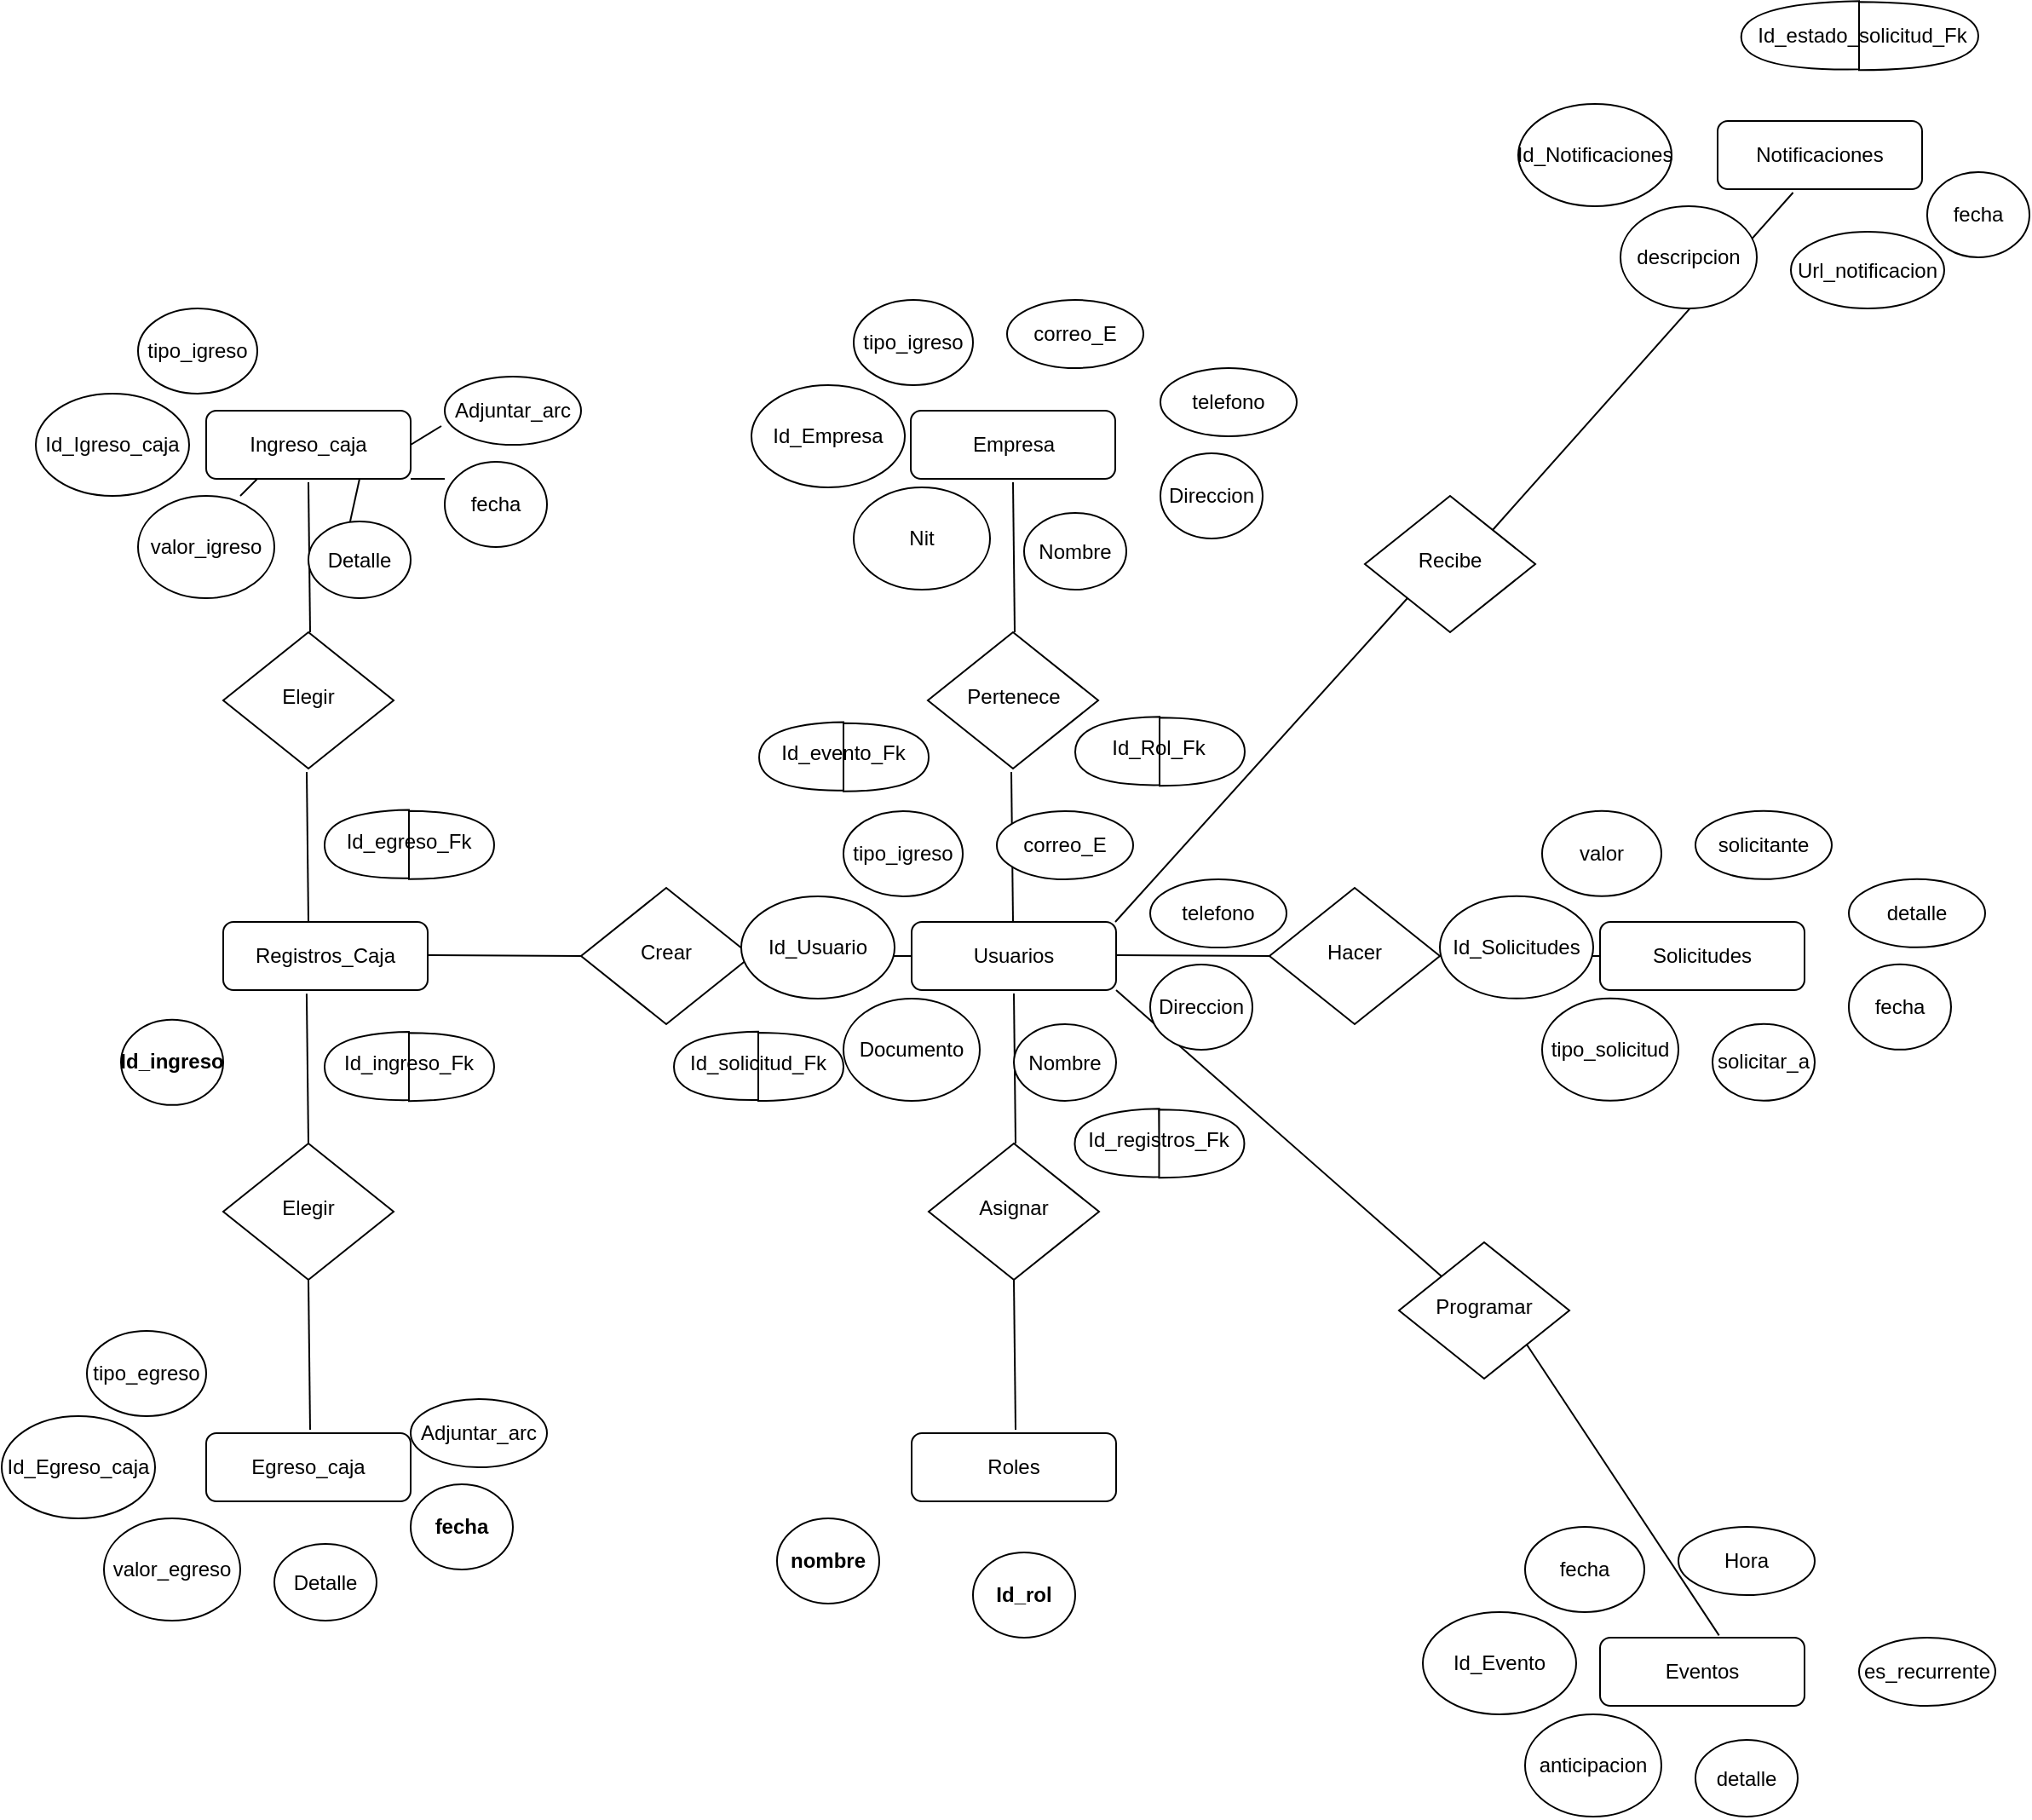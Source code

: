 <mxfile version="21.6.8" type="device">
  <diagram id="C5RBs43oDa-KdzZeNtuy" name="Page-1">
    <mxGraphModel dx="2514" dy="2089" grid="1" gridSize="10" guides="1" tooltips="1" connect="1" arrows="1" fold="1" page="1" pageScale="1" pageWidth="827" pageHeight="1169" math="0" shadow="0">
      <root>
        <mxCell id="WIyWlLk6GJQsqaUBKTNV-0" />
        <mxCell id="WIyWlLk6GJQsqaUBKTNV-1" parent="WIyWlLk6GJQsqaUBKTNV-0" />
        <mxCell id="WIyWlLk6GJQsqaUBKTNV-6" value="Crear" style="rhombus;whiteSpace=wrap;html=1;shadow=0;fontFamily=Helvetica;fontSize=12;align=center;strokeWidth=1;spacing=6;spacingTop=-4;" parent="WIyWlLk6GJQsqaUBKTNV-1" vertex="1">
          <mxGeometry x="160" y="190" width="100" height="80" as="geometry" />
        </mxCell>
        <mxCell id="WIyWlLk6GJQsqaUBKTNV-11" value="Usuarios" style="rounded=1;whiteSpace=wrap;html=1;fontSize=12;glass=0;strokeWidth=1;shadow=0;" parent="WIyWlLk6GJQsqaUBKTNV-1" vertex="1">
          <mxGeometry x="354" y="210" width="120" height="40" as="geometry" />
        </mxCell>
        <mxCell id="hKvbF2lr2sX63TXNmMgr-0" value="Registros_Caja" style="rounded=1;whiteSpace=wrap;html=1;fontSize=12;glass=0;strokeWidth=1;shadow=0;" parent="WIyWlLk6GJQsqaUBKTNV-1" vertex="1">
          <mxGeometry x="-50" y="210" width="120" height="40" as="geometry" />
        </mxCell>
        <mxCell id="hKvbF2lr2sX63TXNmMgr-1" value="" style="endArrow=none;html=1;rounded=0;exitX=1;exitY=0.5;exitDx=0;exitDy=0;" parent="WIyWlLk6GJQsqaUBKTNV-1" source="WIyWlLk6GJQsqaUBKTNV-6" edge="1">
          <mxGeometry width="50" height="50" relative="1" as="geometry">
            <mxPoint x="304" y="280" as="sourcePoint" />
            <mxPoint x="354" y="230" as="targetPoint" />
          </mxGeometry>
        </mxCell>
        <mxCell id="hKvbF2lr2sX63TXNmMgr-2" value="" style="endArrow=none;html=1;rounded=0;exitX=1;exitY=0.5;exitDx=0;exitDy=0;entryX=0;entryY=0.5;entryDx=0;entryDy=0;" parent="WIyWlLk6GJQsqaUBKTNV-1" target="WIyWlLk6GJQsqaUBKTNV-6" edge="1">
          <mxGeometry width="50" height="50" relative="1" as="geometry">
            <mxPoint x="70" y="229.5" as="sourcePoint" />
            <mxPoint x="164" y="229.5" as="targetPoint" />
          </mxGeometry>
        </mxCell>
        <mxCell id="hKvbF2lr2sX63TXNmMgr-3" value="Elegir" style="rhombus;whiteSpace=wrap;html=1;shadow=0;fontFamily=Helvetica;fontSize=12;align=center;strokeWidth=1;spacing=6;spacingTop=-4;" parent="WIyWlLk6GJQsqaUBKTNV-1" vertex="1">
          <mxGeometry x="-50" y="340" width="100" height="80" as="geometry" />
        </mxCell>
        <mxCell id="hKvbF2lr2sX63TXNmMgr-4" value="" style="endArrow=none;html=1;rounded=0;entryX=0.408;entryY=1.053;entryDx=0;entryDy=0;entryPerimeter=0;" parent="WIyWlLk6GJQsqaUBKTNV-1" target="hKvbF2lr2sX63TXNmMgr-0" edge="1">
          <mxGeometry width="50" height="50" relative="1" as="geometry">
            <mxPoint y="340" as="sourcePoint" />
            <mxPoint x="50" y="290" as="targetPoint" />
          </mxGeometry>
        </mxCell>
        <mxCell id="hKvbF2lr2sX63TXNmMgr-5" value="" style="endArrow=none;html=1;rounded=0;entryX=0.408;entryY=1.053;entryDx=0;entryDy=0;entryPerimeter=0;" parent="WIyWlLk6GJQsqaUBKTNV-1" edge="1">
          <mxGeometry width="50" height="50" relative="1" as="geometry">
            <mxPoint x="1" y="508" as="sourcePoint" />
            <mxPoint y="420" as="targetPoint" />
          </mxGeometry>
        </mxCell>
        <mxCell id="hKvbF2lr2sX63TXNmMgr-6" value="Egreso_caja" style="rounded=1;whiteSpace=wrap;html=1;fontSize=12;glass=0;strokeWidth=1;shadow=0;" parent="WIyWlLk6GJQsqaUBKTNV-1" vertex="1">
          <mxGeometry x="-60" y="510" width="120" height="40" as="geometry" />
        </mxCell>
        <mxCell id="hKvbF2lr2sX63TXNmMgr-7" value="" style="endArrow=none;html=1;rounded=0;entryX=0.408;entryY=1.053;entryDx=0;entryDy=0;entryPerimeter=0;" parent="WIyWlLk6GJQsqaUBKTNV-1" edge="1">
          <mxGeometry width="50" height="50" relative="1" as="geometry">
            <mxPoint y="210" as="sourcePoint" />
            <mxPoint x="-1" y="122" as="targetPoint" />
          </mxGeometry>
        </mxCell>
        <mxCell id="hKvbF2lr2sX63TXNmMgr-8" value="Elegir" style="rhombus;whiteSpace=wrap;html=1;shadow=0;fontFamily=Helvetica;fontSize=12;align=center;strokeWidth=1;spacing=6;spacingTop=-4;" parent="WIyWlLk6GJQsqaUBKTNV-1" vertex="1">
          <mxGeometry x="-50" y="40" width="100" height="80" as="geometry" />
        </mxCell>
        <mxCell id="hKvbF2lr2sX63TXNmMgr-9" value="Ingreso_caja" style="rounded=1;whiteSpace=wrap;html=1;fontSize=12;glass=0;strokeWidth=1;shadow=0;" parent="WIyWlLk6GJQsqaUBKTNV-1" vertex="1">
          <mxGeometry x="-60" y="-90" width="120" height="40" as="geometry" />
        </mxCell>
        <mxCell id="hKvbF2lr2sX63TXNmMgr-10" value="" style="endArrow=none;html=1;rounded=0;entryX=0.408;entryY=1.053;entryDx=0;entryDy=0;entryPerimeter=0;" parent="WIyWlLk6GJQsqaUBKTNV-1" edge="1">
          <mxGeometry width="50" height="50" relative="1" as="geometry">
            <mxPoint x="1" y="40" as="sourcePoint" />
            <mxPoint y="-48" as="targetPoint" />
          </mxGeometry>
        </mxCell>
        <mxCell id="hKvbF2lr2sX63TXNmMgr-11" value="Asignar" style="rhombus;whiteSpace=wrap;html=1;shadow=0;fontFamily=Helvetica;fontSize=12;align=center;strokeWidth=1;spacing=6;spacingTop=-4;" parent="WIyWlLk6GJQsqaUBKTNV-1" vertex="1">
          <mxGeometry x="364" y="340" width="100" height="80" as="geometry" />
        </mxCell>
        <mxCell id="hKvbF2lr2sX63TXNmMgr-12" value="" style="endArrow=none;html=1;rounded=0;entryX=0.408;entryY=1.053;entryDx=0;entryDy=0;entryPerimeter=0;" parent="WIyWlLk6GJQsqaUBKTNV-1" edge="1">
          <mxGeometry width="50" height="50" relative="1" as="geometry">
            <mxPoint x="415" y="340" as="sourcePoint" />
            <mxPoint x="414" y="252" as="targetPoint" />
          </mxGeometry>
        </mxCell>
        <mxCell id="hKvbF2lr2sX63TXNmMgr-13" value="" style="endArrow=none;html=1;rounded=0;entryX=0.408;entryY=1.053;entryDx=0;entryDy=0;entryPerimeter=0;" parent="WIyWlLk6GJQsqaUBKTNV-1" edge="1">
          <mxGeometry width="50" height="50" relative="1" as="geometry">
            <mxPoint x="415" y="508" as="sourcePoint" />
            <mxPoint x="414" y="420" as="targetPoint" />
          </mxGeometry>
        </mxCell>
        <mxCell id="hKvbF2lr2sX63TXNmMgr-14" value="Roles" style="rounded=1;whiteSpace=wrap;html=1;fontSize=12;glass=0;strokeWidth=1;shadow=0;" parent="WIyWlLk6GJQsqaUBKTNV-1" vertex="1">
          <mxGeometry x="354" y="510" width="120" height="40" as="geometry" />
        </mxCell>
        <mxCell id="hKvbF2lr2sX63TXNmMgr-15" value="Hacer" style="rhombus;whiteSpace=wrap;html=1;shadow=0;fontFamily=Helvetica;fontSize=12;align=center;strokeWidth=1;spacing=6;spacingTop=-4;" parent="WIyWlLk6GJQsqaUBKTNV-1" vertex="1">
          <mxGeometry x="564" y="190" width="100" height="80" as="geometry" />
        </mxCell>
        <mxCell id="hKvbF2lr2sX63TXNmMgr-16" value="" style="endArrow=none;html=1;rounded=0;exitX=1;exitY=0.5;exitDx=0;exitDy=0;entryX=0;entryY=0.5;entryDx=0;entryDy=0;" parent="WIyWlLk6GJQsqaUBKTNV-1" target="hKvbF2lr2sX63TXNmMgr-15" edge="1">
          <mxGeometry width="50" height="50" relative="1" as="geometry">
            <mxPoint x="474" y="229.5" as="sourcePoint" />
            <mxPoint x="568" y="229.5" as="targetPoint" />
          </mxGeometry>
        </mxCell>
        <mxCell id="hKvbF2lr2sX63TXNmMgr-17" value="Solicitudes" style="rounded=1;whiteSpace=wrap;html=1;fontSize=12;glass=0;strokeWidth=1;shadow=0;" parent="WIyWlLk6GJQsqaUBKTNV-1" vertex="1">
          <mxGeometry x="758" y="210" width="120" height="40" as="geometry" />
        </mxCell>
        <mxCell id="hKvbF2lr2sX63TXNmMgr-18" value="" style="endArrow=none;html=1;rounded=0;exitX=1;exitY=0.5;exitDx=0;exitDy=0;" parent="WIyWlLk6GJQsqaUBKTNV-1" edge="1">
          <mxGeometry width="50" height="50" relative="1" as="geometry">
            <mxPoint x="664" y="230" as="sourcePoint" />
            <mxPoint x="758" y="230" as="targetPoint" />
          </mxGeometry>
        </mxCell>
        <mxCell id="hKvbF2lr2sX63TXNmMgr-19" value="" style="endArrow=none;html=1;rounded=0;entryX=0.408;entryY=1.053;entryDx=0;entryDy=0;entryPerimeter=0;" parent="WIyWlLk6GJQsqaUBKTNV-1" edge="1">
          <mxGeometry width="50" height="50" relative="1" as="geometry">
            <mxPoint x="413.5" y="210" as="sourcePoint" />
            <mxPoint x="412.5" y="122" as="targetPoint" />
          </mxGeometry>
        </mxCell>
        <mxCell id="hKvbF2lr2sX63TXNmMgr-20" value="Pertenece" style="rhombus;whiteSpace=wrap;html=1;shadow=0;fontFamily=Helvetica;fontSize=12;align=center;strokeWidth=1;spacing=6;spacingTop=-4;" parent="WIyWlLk6GJQsqaUBKTNV-1" vertex="1">
          <mxGeometry x="363.5" y="40" width="100" height="80" as="geometry" />
        </mxCell>
        <mxCell id="hKvbF2lr2sX63TXNmMgr-21" value="Empresa" style="rounded=1;whiteSpace=wrap;html=1;fontSize=12;glass=0;strokeWidth=1;shadow=0;" parent="WIyWlLk6GJQsqaUBKTNV-1" vertex="1">
          <mxGeometry x="353.5" y="-90" width="120" height="40" as="geometry" />
        </mxCell>
        <mxCell id="hKvbF2lr2sX63TXNmMgr-22" value="" style="endArrow=none;html=1;rounded=0;entryX=0.408;entryY=1.053;entryDx=0;entryDy=0;entryPerimeter=0;" parent="WIyWlLk6GJQsqaUBKTNV-1" edge="1">
          <mxGeometry width="50" height="50" relative="1" as="geometry">
            <mxPoint x="414.5" y="40" as="sourcePoint" />
            <mxPoint x="413.5" y="-48" as="targetPoint" />
          </mxGeometry>
        </mxCell>
        <mxCell id="hKvbF2lr2sX63TXNmMgr-23" value="Programar" style="rhombus;whiteSpace=wrap;html=1;shadow=0;fontFamily=Helvetica;fontSize=12;align=center;strokeWidth=1;spacing=6;spacingTop=-4;" parent="WIyWlLk6GJQsqaUBKTNV-1" vertex="1">
          <mxGeometry x="640" y="398" width="100" height="80" as="geometry" />
        </mxCell>
        <mxCell id="hKvbF2lr2sX63TXNmMgr-24" value="" style="endArrow=none;html=1;rounded=0;entryX=1;entryY=1;entryDx=0;entryDy=0;exitX=0;exitY=0;exitDx=0;exitDy=0;" parent="WIyWlLk6GJQsqaUBKTNV-1" source="hKvbF2lr2sX63TXNmMgr-23" target="WIyWlLk6GJQsqaUBKTNV-11" edge="1">
          <mxGeometry width="50" height="50" relative="1" as="geometry">
            <mxPoint x="691" y="398" as="sourcePoint" />
            <mxPoint x="690" y="310" as="targetPoint" />
          </mxGeometry>
        </mxCell>
        <mxCell id="hKvbF2lr2sX63TXNmMgr-25" value="" style="endArrow=none;html=1;rounded=0;entryX=1;entryY=1;entryDx=0;entryDy=0;exitX=0.582;exitY=-0.033;exitDx=0;exitDy=0;exitPerimeter=0;" parent="WIyWlLk6GJQsqaUBKTNV-1" source="hKvbF2lr2sX63TXNmMgr-26" target="hKvbF2lr2sX63TXNmMgr-23" edge="1">
          <mxGeometry width="50" height="50" relative="1" as="geometry">
            <mxPoint x="916" y="610" as="sourcePoint" />
            <mxPoint x="720" y="450" as="targetPoint" />
          </mxGeometry>
        </mxCell>
        <mxCell id="hKvbF2lr2sX63TXNmMgr-26" value="Eventos" style="rounded=1;whiteSpace=wrap;html=1;fontSize=12;glass=0;strokeWidth=1;shadow=0;" parent="WIyWlLk6GJQsqaUBKTNV-1" vertex="1">
          <mxGeometry x="758" y="630" width="120" height="40" as="geometry" />
        </mxCell>
        <mxCell id="hKvbF2lr2sX63TXNmMgr-28" value="Recibe" style="rhombus;whiteSpace=wrap;html=1;shadow=0;fontFamily=Helvetica;fontSize=12;align=center;strokeWidth=1;spacing=6;spacingTop=-4;" parent="WIyWlLk6GJQsqaUBKTNV-1" vertex="1">
          <mxGeometry x="620" y="-40" width="100" height="80" as="geometry" />
        </mxCell>
        <mxCell id="hKvbF2lr2sX63TXNmMgr-29" value="Notificaciones" style="rounded=1;whiteSpace=wrap;html=1;fontSize=12;glass=0;strokeWidth=1;shadow=0;" parent="WIyWlLk6GJQsqaUBKTNV-1" vertex="1">
          <mxGeometry x="827" y="-260" width="120" height="40" as="geometry" />
        </mxCell>
        <mxCell id="hKvbF2lr2sX63TXNmMgr-31" value="" style="endArrow=none;html=1;rounded=0;entryX=0;entryY=1;entryDx=0;entryDy=0;" parent="WIyWlLk6GJQsqaUBKTNV-1" target="hKvbF2lr2sX63TXNmMgr-28" edge="1">
          <mxGeometry width="50" height="50" relative="1" as="geometry">
            <mxPoint x="473.5" y="210" as="sourcePoint" />
            <mxPoint x="523.5" y="160" as="targetPoint" />
          </mxGeometry>
        </mxCell>
        <mxCell id="hKvbF2lr2sX63TXNmMgr-32" value="" style="endArrow=none;html=1;rounded=0;entryX=0.369;entryY=1.05;entryDx=0;entryDy=0;entryPerimeter=0;exitX=1;exitY=0;exitDx=0;exitDy=0;" parent="WIyWlLk6GJQsqaUBKTNV-1" source="hKvbF2lr2sX63TXNmMgr-28" target="hKvbF2lr2sX63TXNmMgr-29" edge="1">
          <mxGeometry width="50" height="50" relative="1" as="geometry">
            <mxPoint x="690" y="-20" as="sourcePoint" />
            <mxPoint x="861.5" y="-210" as="targetPoint" />
          </mxGeometry>
        </mxCell>
        <mxCell id="9fsyOJVoywPFo-mloxT2-2" value="Id_Egreso_caja" style="ellipse;whiteSpace=wrap;html=1;" vertex="1" parent="WIyWlLk6GJQsqaUBKTNV-1">
          <mxGeometry x="-180" y="500" width="90" height="60" as="geometry" />
        </mxCell>
        <mxCell id="9fsyOJVoywPFo-mloxT2-3" value="valor_egreso" style="ellipse;whiteSpace=wrap;html=1;" vertex="1" parent="WIyWlLk6GJQsqaUBKTNV-1">
          <mxGeometry x="-120" y="560" width="80" height="60" as="geometry" />
        </mxCell>
        <mxCell id="9fsyOJVoywPFo-mloxT2-4" value="Detalle" style="ellipse;whiteSpace=wrap;html=1;" vertex="1" parent="WIyWlLk6GJQsqaUBKTNV-1">
          <mxGeometry x="-20" y="575" width="60" height="45" as="geometry" />
        </mxCell>
        <mxCell id="9fsyOJVoywPFo-mloxT2-5" value="fecha" style="ellipse;whiteSpace=wrap;html=1;fontStyle=1" vertex="1" parent="WIyWlLk6GJQsqaUBKTNV-1">
          <mxGeometry x="60" y="540" width="60" height="50" as="geometry" />
        </mxCell>
        <mxCell id="9fsyOJVoywPFo-mloxT2-6" value="Adjuntar_arc" style="ellipse;whiteSpace=wrap;html=1;" vertex="1" parent="WIyWlLk6GJQsqaUBKTNV-1">
          <mxGeometry x="60" y="490" width="80" height="40" as="geometry" />
        </mxCell>
        <mxCell id="9fsyOJVoywPFo-mloxT2-7" value="tipo_egreso" style="ellipse;whiteSpace=wrap;html=1;" vertex="1" parent="WIyWlLk6GJQsqaUBKTNV-1">
          <mxGeometry x="-130" y="450" width="70" height="50" as="geometry" />
        </mxCell>
        <mxCell id="9fsyOJVoywPFo-mloxT2-8" value="" style="shape=or;whiteSpace=wrap;html=1;rotation=-181;" vertex="1" parent="WIyWlLk6GJQsqaUBKTNV-1">
          <mxGeometry x="9.49" y="144.73" width="49.83" height="40.09" as="geometry" />
        </mxCell>
        <mxCell id="9fsyOJVoywPFo-mloxT2-9" value="" style="shape=or;whiteSpace=wrap;html=1;" vertex="1" parent="WIyWlLk6GJQsqaUBKTNV-1">
          <mxGeometry x="58.98" y="144.91" width="50" height="40" as="geometry" />
        </mxCell>
        <mxCell id="9fsyOJVoywPFo-mloxT2-10" value="Id_egreso_Fk" style="text;html=1;strokeColor=none;fillColor=none;align=center;verticalAlign=middle;whiteSpace=wrap;rounded=0;" vertex="1" parent="WIyWlLk6GJQsqaUBKTNV-1">
          <mxGeometry x="28.98" y="147.91" width="60" height="30" as="geometry" />
        </mxCell>
        <mxCell id="9fsyOJVoywPFo-mloxT2-11" value="Id_Igreso_caja" style="ellipse;whiteSpace=wrap;html=1;" vertex="1" parent="WIyWlLk6GJQsqaUBKTNV-1">
          <mxGeometry x="-160" y="-100" width="90" height="60" as="geometry" />
        </mxCell>
        <mxCell id="9fsyOJVoywPFo-mloxT2-12" value="valor_igreso" style="ellipse;whiteSpace=wrap;html=1;" vertex="1" parent="WIyWlLk6GJQsqaUBKTNV-1">
          <mxGeometry x="-100" y="-40" width="80" height="60" as="geometry" />
        </mxCell>
        <mxCell id="9fsyOJVoywPFo-mloxT2-13" value="Detalle" style="ellipse;whiteSpace=wrap;html=1;" vertex="1" parent="WIyWlLk6GJQsqaUBKTNV-1">
          <mxGeometry y="-25" width="60" height="45" as="geometry" />
        </mxCell>
        <mxCell id="9fsyOJVoywPFo-mloxT2-14" value="fecha" style="ellipse;whiteSpace=wrap;html=1;" vertex="1" parent="WIyWlLk6GJQsqaUBKTNV-1">
          <mxGeometry x="80" y="-60" width="60" height="50" as="geometry" />
        </mxCell>
        <mxCell id="9fsyOJVoywPFo-mloxT2-15" value="Adjuntar_arc" style="ellipse;whiteSpace=wrap;html=1;" vertex="1" parent="WIyWlLk6GJQsqaUBKTNV-1">
          <mxGeometry x="80" y="-110" width="80" height="40" as="geometry" />
        </mxCell>
        <mxCell id="9fsyOJVoywPFo-mloxT2-16" value="tipo_igreso" style="ellipse;whiteSpace=wrap;html=1;" vertex="1" parent="WIyWlLk6GJQsqaUBKTNV-1">
          <mxGeometry x="-100" y="-150" width="70" height="50" as="geometry" />
        </mxCell>
        <mxCell id="9fsyOJVoywPFo-mloxT2-22" value="Id_Empresa" style="ellipse;whiteSpace=wrap;html=1;" vertex="1" parent="WIyWlLk6GJQsqaUBKTNV-1">
          <mxGeometry x="260" y="-105" width="90" height="60" as="geometry" />
        </mxCell>
        <mxCell id="9fsyOJVoywPFo-mloxT2-23" value="Nit" style="ellipse;whiteSpace=wrap;html=1;" vertex="1" parent="WIyWlLk6GJQsqaUBKTNV-1">
          <mxGeometry x="320" y="-45" width="80" height="60" as="geometry" />
        </mxCell>
        <mxCell id="9fsyOJVoywPFo-mloxT2-24" value="Nombre" style="ellipse;whiteSpace=wrap;html=1;" vertex="1" parent="WIyWlLk6GJQsqaUBKTNV-1">
          <mxGeometry x="420" y="-30" width="60" height="45" as="geometry" />
        </mxCell>
        <mxCell id="9fsyOJVoywPFo-mloxT2-25" value="Direccion" style="ellipse;whiteSpace=wrap;html=1;" vertex="1" parent="WIyWlLk6GJQsqaUBKTNV-1">
          <mxGeometry x="500" y="-65" width="60" height="50" as="geometry" />
        </mxCell>
        <mxCell id="9fsyOJVoywPFo-mloxT2-26" value="telefono" style="ellipse;whiteSpace=wrap;html=1;" vertex="1" parent="WIyWlLk6GJQsqaUBKTNV-1">
          <mxGeometry x="500" y="-115" width="80" height="40" as="geometry" />
        </mxCell>
        <mxCell id="9fsyOJVoywPFo-mloxT2-27" value="tipo_igreso" style="ellipse;whiteSpace=wrap;html=1;" vertex="1" parent="WIyWlLk6GJQsqaUBKTNV-1">
          <mxGeometry x="320" y="-155" width="70" height="50" as="geometry" />
        </mxCell>
        <mxCell id="9fsyOJVoywPFo-mloxT2-28" value="correo_E" style="ellipse;whiteSpace=wrap;html=1;" vertex="1" parent="WIyWlLk6GJQsqaUBKTNV-1">
          <mxGeometry x="410" y="-155" width="80" height="40" as="geometry" />
        </mxCell>
        <mxCell id="9fsyOJVoywPFo-mloxT2-29" value="Id_Usuario" style="ellipse;whiteSpace=wrap;html=1;" vertex="1" parent="WIyWlLk6GJQsqaUBKTNV-1">
          <mxGeometry x="254" y="195" width="90" height="60" as="geometry" />
        </mxCell>
        <mxCell id="9fsyOJVoywPFo-mloxT2-30" value="Documento" style="ellipse;whiteSpace=wrap;html=1;" vertex="1" parent="WIyWlLk6GJQsqaUBKTNV-1">
          <mxGeometry x="314" y="255" width="80" height="60" as="geometry" />
        </mxCell>
        <mxCell id="9fsyOJVoywPFo-mloxT2-31" value="Nombre" style="ellipse;whiteSpace=wrap;html=1;" vertex="1" parent="WIyWlLk6GJQsqaUBKTNV-1">
          <mxGeometry x="414" y="270" width="60" height="45" as="geometry" />
        </mxCell>
        <mxCell id="9fsyOJVoywPFo-mloxT2-32" value="Direccion" style="ellipse;whiteSpace=wrap;html=1;" vertex="1" parent="WIyWlLk6GJQsqaUBKTNV-1">
          <mxGeometry x="494" y="235" width="60" height="50" as="geometry" />
        </mxCell>
        <mxCell id="9fsyOJVoywPFo-mloxT2-33" value="telefono" style="ellipse;whiteSpace=wrap;html=1;" vertex="1" parent="WIyWlLk6GJQsqaUBKTNV-1">
          <mxGeometry x="494" y="185" width="80" height="40" as="geometry" />
        </mxCell>
        <mxCell id="9fsyOJVoywPFo-mloxT2-34" value="tipo_igreso" style="ellipse;whiteSpace=wrap;html=1;" vertex="1" parent="WIyWlLk6GJQsqaUBKTNV-1">
          <mxGeometry x="314" y="145" width="70" height="50" as="geometry" />
        </mxCell>
        <mxCell id="9fsyOJVoywPFo-mloxT2-35" value="correo_E" style="ellipse;whiteSpace=wrap;html=1;" vertex="1" parent="WIyWlLk6GJQsqaUBKTNV-1">
          <mxGeometry x="404" y="145" width="80" height="40" as="geometry" />
        </mxCell>
        <mxCell id="9fsyOJVoywPFo-mloxT2-36" value="" style="shape=or;whiteSpace=wrap;html=1;rotation=-181;" vertex="1" parent="WIyWlLk6GJQsqaUBKTNV-1">
          <mxGeometry x="450" y="90" width="49.83" height="40.09" as="geometry" />
        </mxCell>
        <mxCell id="9fsyOJVoywPFo-mloxT2-37" value="" style="shape=or;whiteSpace=wrap;html=1;" vertex="1" parent="WIyWlLk6GJQsqaUBKTNV-1">
          <mxGeometry x="499.49" y="90.18" width="50" height="40" as="geometry" />
        </mxCell>
        <mxCell id="9fsyOJVoywPFo-mloxT2-38" value="Id_Rol_Fk" style="text;html=1;strokeColor=none;fillColor=none;align=center;verticalAlign=middle;whiteSpace=wrap;rounded=0;" vertex="1" parent="WIyWlLk6GJQsqaUBKTNV-1">
          <mxGeometry x="469.49" y="93.18" width="60" height="30" as="geometry" />
        </mxCell>
        <mxCell id="9fsyOJVoywPFo-mloxT2-39" value="" style="shape=or;whiteSpace=wrap;html=1;rotation=-181;" vertex="1" parent="WIyWlLk6GJQsqaUBKTNV-1">
          <mxGeometry x="264.51" y="93.18" width="49.83" height="40.09" as="geometry" />
        </mxCell>
        <mxCell id="9fsyOJVoywPFo-mloxT2-40" value="" style="shape=or;whiteSpace=wrap;html=1;" vertex="1" parent="WIyWlLk6GJQsqaUBKTNV-1">
          <mxGeometry x="314" y="93.36" width="50" height="40" as="geometry" />
        </mxCell>
        <mxCell id="9fsyOJVoywPFo-mloxT2-41" value="Id_evento_Fk" style="text;html=1;strokeColor=none;fillColor=none;align=center;verticalAlign=middle;whiteSpace=wrap;rounded=0;" vertex="1" parent="WIyWlLk6GJQsqaUBKTNV-1">
          <mxGeometry x="284" y="96.36" width="60" height="30" as="geometry" />
        </mxCell>
        <mxCell id="9fsyOJVoywPFo-mloxT2-42" value="" style="shape=or;whiteSpace=wrap;html=1;rotation=-181;" vertex="1" parent="WIyWlLk6GJQsqaUBKTNV-1">
          <mxGeometry x="214.51" y="274.82" width="49.83" height="40.09" as="geometry" />
        </mxCell>
        <mxCell id="9fsyOJVoywPFo-mloxT2-43" value="" style="shape=or;whiteSpace=wrap;html=1;" vertex="1" parent="WIyWlLk6GJQsqaUBKTNV-1">
          <mxGeometry x="264" y="275" width="50" height="40" as="geometry" />
        </mxCell>
        <mxCell id="9fsyOJVoywPFo-mloxT2-44" value="Id_solicitud_Fk" style="text;html=1;strokeColor=none;fillColor=none;align=center;verticalAlign=middle;whiteSpace=wrap;rounded=0;" vertex="1" parent="WIyWlLk6GJQsqaUBKTNV-1">
          <mxGeometry x="234" y="278" width="60" height="30" as="geometry" />
        </mxCell>
        <mxCell id="9fsyOJVoywPFo-mloxT2-48" value="" style="shape=or;whiteSpace=wrap;html=1;rotation=-181;" vertex="1" parent="WIyWlLk6GJQsqaUBKTNV-1">
          <mxGeometry x="449.74" y="320" width="49.83" height="40.09" as="geometry" />
        </mxCell>
        <mxCell id="9fsyOJVoywPFo-mloxT2-49" value="" style="shape=or;whiteSpace=wrap;html=1;" vertex="1" parent="WIyWlLk6GJQsqaUBKTNV-1">
          <mxGeometry x="499.23" y="320.18" width="50" height="40" as="geometry" />
        </mxCell>
        <mxCell id="9fsyOJVoywPFo-mloxT2-50" value="Id_registros_Fk" style="text;html=1;strokeColor=none;fillColor=none;align=center;verticalAlign=middle;whiteSpace=wrap;rounded=0;" vertex="1" parent="WIyWlLk6GJQsqaUBKTNV-1">
          <mxGeometry x="469.23" y="323.18" width="60" height="30" as="geometry" />
        </mxCell>
        <mxCell id="9fsyOJVoywPFo-mloxT2-51" value="Id_Solicitudes" style="ellipse;whiteSpace=wrap;html=1;" vertex="1" parent="WIyWlLk6GJQsqaUBKTNV-1">
          <mxGeometry x="664" y="194.91" width="90" height="60" as="geometry" />
        </mxCell>
        <mxCell id="9fsyOJVoywPFo-mloxT2-52" value="tipo_solicitud" style="ellipse;whiteSpace=wrap;html=1;" vertex="1" parent="WIyWlLk6GJQsqaUBKTNV-1">
          <mxGeometry x="724" y="254.91" width="80" height="60" as="geometry" />
        </mxCell>
        <mxCell id="9fsyOJVoywPFo-mloxT2-53" value="solicitar_a" style="ellipse;whiteSpace=wrap;html=1;" vertex="1" parent="WIyWlLk6GJQsqaUBKTNV-1">
          <mxGeometry x="824" y="269.91" width="60" height="45" as="geometry" />
        </mxCell>
        <mxCell id="9fsyOJVoywPFo-mloxT2-54" value="fecha" style="ellipse;whiteSpace=wrap;html=1;" vertex="1" parent="WIyWlLk6GJQsqaUBKTNV-1">
          <mxGeometry x="904" y="234.91" width="60" height="50" as="geometry" />
        </mxCell>
        <mxCell id="9fsyOJVoywPFo-mloxT2-55" value="detalle" style="ellipse;whiteSpace=wrap;html=1;" vertex="1" parent="WIyWlLk6GJQsqaUBKTNV-1">
          <mxGeometry x="904" y="184.91" width="80" height="40" as="geometry" />
        </mxCell>
        <mxCell id="9fsyOJVoywPFo-mloxT2-56" value="valor" style="ellipse;whiteSpace=wrap;html=1;" vertex="1" parent="WIyWlLk6GJQsqaUBKTNV-1">
          <mxGeometry x="724" y="144.91" width="70" height="50" as="geometry" />
        </mxCell>
        <mxCell id="9fsyOJVoywPFo-mloxT2-57" value="solicitante" style="ellipse;whiteSpace=wrap;html=1;" vertex="1" parent="WIyWlLk6GJQsqaUBKTNV-1">
          <mxGeometry x="814" y="144.91" width="80" height="40" as="geometry" />
        </mxCell>
        <mxCell id="9fsyOJVoywPFo-mloxT2-58" value="Id_Notificaciones" style="ellipse;whiteSpace=wrap;html=1;" vertex="1" parent="WIyWlLk6GJQsqaUBKTNV-1">
          <mxGeometry x="710" y="-270" width="90" height="60" as="geometry" />
        </mxCell>
        <mxCell id="9fsyOJVoywPFo-mloxT2-59" value="descripcion" style="ellipse;whiteSpace=wrap;html=1;" vertex="1" parent="WIyWlLk6GJQsqaUBKTNV-1">
          <mxGeometry x="770" y="-210" width="80" height="60" as="geometry" />
        </mxCell>
        <mxCell id="9fsyOJVoywPFo-mloxT2-60" value="Url_notificacion" style="ellipse;whiteSpace=wrap;html=1;" vertex="1" parent="WIyWlLk6GJQsqaUBKTNV-1">
          <mxGeometry x="870" y="-195" width="90" height="45" as="geometry" />
        </mxCell>
        <mxCell id="9fsyOJVoywPFo-mloxT2-61" value="fecha" style="ellipse;whiteSpace=wrap;html=1;" vertex="1" parent="WIyWlLk6GJQsqaUBKTNV-1">
          <mxGeometry x="950" y="-230" width="60" height="50" as="geometry" />
        </mxCell>
        <mxCell id="9fsyOJVoywPFo-mloxT2-65" value="" style="shape=or;whiteSpace=wrap;html=1;rotation=-181;" vertex="1" parent="WIyWlLk6GJQsqaUBKTNV-1">
          <mxGeometry x="840.85" y="-329.83" width="69.49" height="40.09" as="geometry" />
        </mxCell>
        <mxCell id="9fsyOJVoywPFo-mloxT2-66" value="" style="shape=or;whiteSpace=wrap;html=1;" vertex="1" parent="WIyWlLk6GJQsqaUBKTNV-1">
          <mxGeometry x="910" y="-329.82" width="70" height="40" as="geometry" />
        </mxCell>
        <mxCell id="9fsyOJVoywPFo-mloxT2-67" value="Id_estado_solicitud_Fk" style="text;html=1;strokeColor=none;fillColor=none;align=center;verticalAlign=middle;whiteSpace=wrap;rounded=0;" vertex="1" parent="WIyWlLk6GJQsqaUBKTNV-1">
          <mxGeometry x="864" y="-324.82" width="96" height="30" as="geometry" />
        </mxCell>
        <mxCell id="9fsyOJVoywPFo-mloxT2-69" value="Id_Evento" style="ellipse;whiteSpace=wrap;html=1;" vertex="1" parent="WIyWlLk6GJQsqaUBKTNV-1">
          <mxGeometry x="654" y="615" width="90" height="60" as="geometry" />
        </mxCell>
        <mxCell id="9fsyOJVoywPFo-mloxT2-70" value="anticipacion" style="ellipse;whiteSpace=wrap;html=1;" vertex="1" parent="WIyWlLk6GJQsqaUBKTNV-1">
          <mxGeometry x="714" y="675" width="80" height="60" as="geometry" />
        </mxCell>
        <mxCell id="9fsyOJVoywPFo-mloxT2-71" value="detalle" style="ellipse;whiteSpace=wrap;html=1;" vertex="1" parent="WIyWlLk6GJQsqaUBKTNV-1">
          <mxGeometry x="814" y="690" width="60" height="45" as="geometry" />
        </mxCell>
        <mxCell id="9fsyOJVoywPFo-mloxT2-72" value="fecha" style="ellipse;whiteSpace=wrap;html=1;" vertex="1" parent="WIyWlLk6GJQsqaUBKTNV-1">
          <mxGeometry x="714" y="565" width="70" height="50" as="geometry" />
        </mxCell>
        <mxCell id="9fsyOJVoywPFo-mloxT2-73" value="Hora" style="ellipse;whiteSpace=wrap;html=1;" vertex="1" parent="WIyWlLk6GJQsqaUBKTNV-1">
          <mxGeometry x="804" y="565" width="80" height="40" as="geometry" />
        </mxCell>
        <mxCell id="9fsyOJVoywPFo-mloxT2-74" value="es_recurrente" style="ellipse;whiteSpace=wrap;html=1;" vertex="1" parent="WIyWlLk6GJQsqaUBKTNV-1">
          <mxGeometry x="910" y="630" width="80" height="40" as="geometry" />
        </mxCell>
        <mxCell id="9fsyOJVoywPFo-mloxT2-75" value="Id_rol" style="ellipse;whiteSpace=wrap;html=1;fontStyle=1" vertex="1" parent="WIyWlLk6GJQsqaUBKTNV-1">
          <mxGeometry x="390" y="580" width="60" height="50" as="geometry" />
        </mxCell>
        <mxCell id="9fsyOJVoywPFo-mloxT2-76" value="nombre" style="ellipse;whiteSpace=wrap;html=1;fontStyle=1" vertex="1" parent="WIyWlLk6GJQsqaUBKTNV-1">
          <mxGeometry x="275" y="560" width="60" height="50" as="geometry" />
        </mxCell>
        <mxCell id="9fsyOJVoywPFo-mloxT2-78" value="" style="endArrow=none;html=1;rounded=0;entryX=0.25;entryY=1;entryDx=0;entryDy=0;" edge="1" parent="WIyWlLk6GJQsqaUBKTNV-1" target="hKvbF2lr2sX63TXNmMgr-9">
          <mxGeometry width="50" height="50" relative="1" as="geometry">
            <mxPoint x="-40" y="-40" as="sourcePoint" />
            <mxPoint x="5" y="-80" as="targetPoint" />
          </mxGeometry>
        </mxCell>
        <mxCell id="9fsyOJVoywPFo-mloxT2-79" value="" style="endArrow=none;html=1;rounded=0;entryX=0.75;entryY=1;entryDx=0;entryDy=0;" edge="1" parent="WIyWlLk6GJQsqaUBKTNV-1" target="hKvbF2lr2sX63TXNmMgr-9">
          <mxGeometry width="50" height="50" relative="1" as="geometry">
            <mxPoint x="24.49" y="-25" as="sourcePoint" />
            <mxPoint x="69.49" y="-65" as="targetPoint" />
          </mxGeometry>
        </mxCell>
        <mxCell id="9fsyOJVoywPFo-mloxT2-81" value="" style="endArrow=none;html=1;rounded=0;entryX=0;entryY=0.2;entryDx=0;entryDy=0;entryPerimeter=0;exitX=1;exitY=1;exitDx=0;exitDy=0;" edge="1" parent="WIyWlLk6GJQsqaUBKTNV-1" source="hKvbF2lr2sX63TXNmMgr-9" target="9fsyOJVoywPFo-mloxT2-14">
          <mxGeometry width="50" height="50" relative="1" as="geometry">
            <mxPoint x="34.49" y="-15" as="sourcePoint" />
            <mxPoint x="40" y="-40" as="targetPoint" />
          </mxGeometry>
        </mxCell>
        <mxCell id="9fsyOJVoywPFo-mloxT2-82" value="" style="endArrow=none;html=1;rounded=0;entryX=-0.025;entryY=0.725;entryDx=0;entryDy=0;entryPerimeter=0;exitX=1;exitY=0.5;exitDx=0;exitDy=0;" edge="1" parent="WIyWlLk6GJQsqaUBKTNV-1" source="hKvbF2lr2sX63TXNmMgr-9" target="9fsyOJVoywPFo-mloxT2-15">
          <mxGeometry width="50" height="50" relative="1" as="geometry">
            <mxPoint x="70" y="-40" as="sourcePoint" />
            <mxPoint x="90" y="-40" as="targetPoint" />
          </mxGeometry>
        </mxCell>
        <mxCell id="9fsyOJVoywPFo-mloxT2-83" value="Id_ingreso" style="ellipse;whiteSpace=wrap;html=1;fontStyle=1" vertex="1" parent="WIyWlLk6GJQsqaUBKTNV-1">
          <mxGeometry x="-110" y="267.41" width="60" height="50" as="geometry" />
        </mxCell>
        <mxCell id="9fsyOJVoywPFo-mloxT2-85" value="" style="shape=or;whiteSpace=wrap;html=1;rotation=-181;" vertex="1" parent="WIyWlLk6GJQsqaUBKTNV-1">
          <mxGeometry x="9.49" y="274.91" width="49.83" height="40.09" as="geometry" />
        </mxCell>
        <mxCell id="9fsyOJVoywPFo-mloxT2-86" value="" style="shape=or;whiteSpace=wrap;html=1;" vertex="1" parent="WIyWlLk6GJQsqaUBKTNV-1">
          <mxGeometry x="58.98" y="275.09" width="50" height="40" as="geometry" />
        </mxCell>
        <mxCell id="9fsyOJVoywPFo-mloxT2-87" value="Id_ingreso_Fk" style="text;html=1;strokeColor=none;fillColor=none;align=center;verticalAlign=middle;whiteSpace=wrap;rounded=0;" vertex="1" parent="WIyWlLk6GJQsqaUBKTNV-1">
          <mxGeometry x="28.98" y="278.09" width="60" height="30" as="geometry" />
        </mxCell>
      </root>
    </mxGraphModel>
  </diagram>
</mxfile>
